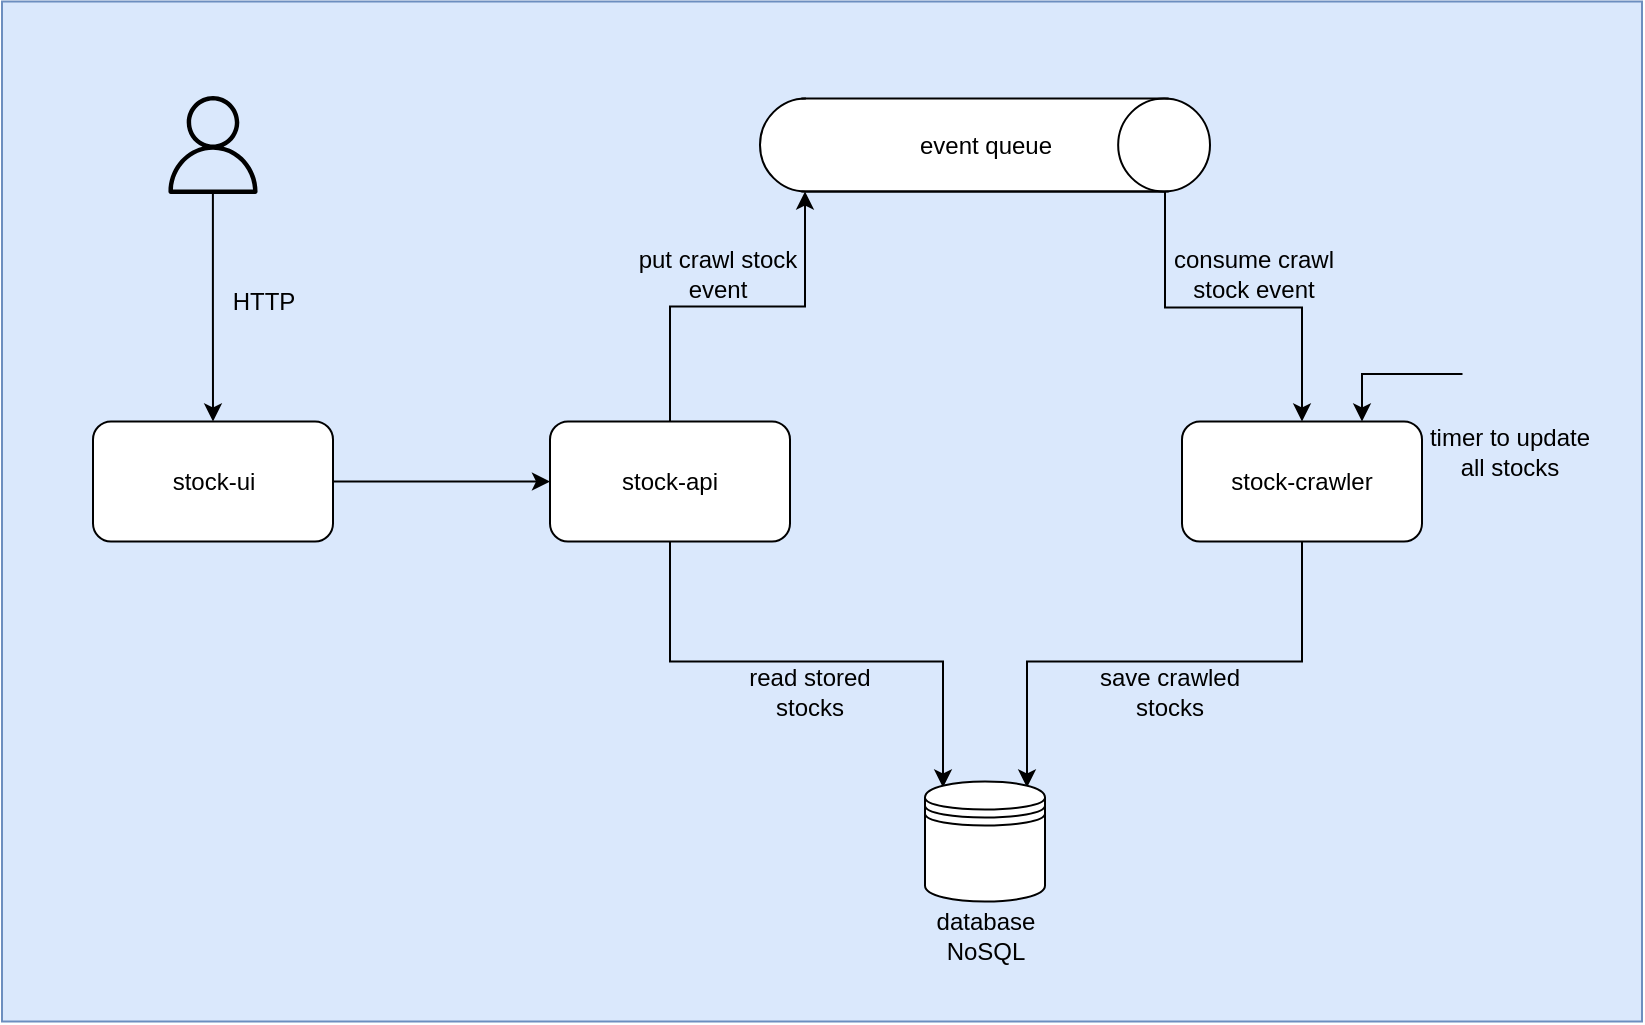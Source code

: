 <mxfile version="15.5.4" type="google"><diagram id="EMcevx24aiBLrsW4gXV5" name="Page-1"><mxGraphModel dx="2657" dy="625" grid="1" gridSize="10" guides="1" tooltips="1" connect="1" arrows="1" fold="1" page="1" pageScale="1" pageWidth="827" pageHeight="1169" math="0" shadow="0"><root><mxCell id="0"/><mxCell id="1" parent="0"/><mxCell id="1-0YJVBRFG-qNhprV-SS-14" value="" style="rounded=1;whiteSpace=wrap;html=1;arcSize=0;fillColor=#dae8fc;strokeColor=#6c8ebf;" vertex="1" parent="1"><mxGeometry x="-409" y="345.75" width="820" height="510" as="geometry"/></mxCell><mxCell id="1-0YJVBRFG-qNhprV-SS-10" style="edgeStyle=orthogonalEdgeStyle;rounded=0;orthogonalLoop=1;jettySize=auto;html=1;entryX=1;entryY=0.9;entryDx=0;entryDy=0;entryPerimeter=0;" edge="1" parent="1" source="1-0YJVBRFG-qNhprV-SS-1" target="1-0YJVBRFG-qNhprV-SS-7"><mxGeometry relative="1" as="geometry"/></mxCell><mxCell id="1-0YJVBRFG-qNhprV-SS-22" style="edgeStyle=orthogonalEdgeStyle;rounded=0;orthogonalLoop=1;jettySize=auto;html=1;entryX=0.15;entryY=0.05;entryDx=0;entryDy=0;entryPerimeter=0;" edge="1" parent="1" source="1-0YJVBRFG-qNhprV-SS-1" target="1-0YJVBRFG-qNhprV-SS-6"><mxGeometry relative="1" as="geometry"><Array as="points"><mxPoint x="-75" y="675.75"/><mxPoint x="62" y="675.75"/></Array></mxGeometry></mxCell><mxCell id="1-0YJVBRFG-qNhprV-SS-1" value="stock-api" style="rounded=1;whiteSpace=wrap;html=1;" vertex="1" parent="1"><mxGeometry x="-135" y="555.75" width="120" height="60" as="geometry"/></mxCell><mxCell id="1-0YJVBRFG-qNhprV-SS-24" style="edgeStyle=orthogonalEdgeStyle;rounded=0;orthogonalLoop=1;jettySize=auto;html=1;entryX=0.85;entryY=0.05;entryDx=0;entryDy=0;entryPerimeter=0;" edge="1" parent="1" source="1-0YJVBRFG-qNhprV-SS-2" target="1-0YJVBRFG-qNhprV-SS-6"><mxGeometry relative="1" as="geometry"><Array as="points"><mxPoint x="241" y="675.75"/><mxPoint x="104" y="675.75"/></Array></mxGeometry></mxCell><mxCell id="1-0YJVBRFG-qNhprV-SS-2" value="stock-crawler" style="rounded=1;whiteSpace=wrap;html=1;" vertex="1" parent="1"><mxGeometry x="181" y="555.75" width="120" height="60" as="geometry"/></mxCell><mxCell id="1-0YJVBRFG-qNhprV-SS-31" style="edgeStyle=orthogonalEdgeStyle;rounded=0;orthogonalLoop=1;jettySize=auto;html=1;entryX=0.5;entryY=0;entryDx=0;entryDy=0;fontColor=default;" edge="1" parent="1" source="1-0YJVBRFG-qNhprV-SS-4" target="1-0YJVBRFG-qNhprV-SS-26"><mxGeometry relative="1" as="geometry"/></mxCell><mxCell id="1-0YJVBRFG-qNhprV-SS-4" value="" style="sketch=0;outlineConnect=0;fontColor=#232F3E;fillColor=#000000;strokeColor=none;dashed=0;verticalLabelPosition=bottom;verticalAlign=top;align=center;html=1;fontSize=12;fontStyle=0;aspect=fixed;pointerEvents=1;shape=mxgraph.aws4.user;" vertex="1" parent="1"><mxGeometry x="-328" y="393" width="49" height="49" as="geometry"/></mxCell><mxCell id="1-0YJVBRFG-qNhprV-SS-6" value="" style="shape=datastore;whiteSpace=wrap;html=1;" vertex="1" parent="1"><mxGeometry x="52.5" y="735.75" width="60" height="60" as="geometry"/></mxCell><mxCell id="1-0YJVBRFG-qNhprV-SS-15" style="edgeStyle=orthogonalEdgeStyle;rounded=0;orthogonalLoop=1;jettySize=auto;html=1;exitX=1;exitY=0.1;exitDx=0;exitDy=0;exitPerimeter=0;" edge="1" parent="1" source="1-0YJVBRFG-qNhprV-SS-7" target="1-0YJVBRFG-qNhprV-SS-2"><mxGeometry relative="1" as="geometry"><Array as="points"><mxPoint x="173" y="498.75"/><mxPoint x="241" y="498.75"/></Array></mxGeometry></mxCell><mxCell id="1-0YJVBRFG-qNhprV-SS-7" value="" style="strokeWidth=1;html=1;shape=mxgraph.lean_mapping.mrp_erp;rotation=90;whiteSpace=wrap;labelBackgroundColor=none;fontColor=default;spacing=2;" vertex="1" parent="1"><mxGeometry x="59.25" y="305" width="46.5" height="225" as="geometry"/></mxCell><mxCell id="1-0YJVBRFG-qNhprV-SS-8" value="database&lt;br&gt;NoSQL" style="text;html=1;strokeColor=none;fillColor=none;align=center;verticalAlign=middle;whiteSpace=wrap;rounded=0;" vertex="1" parent="1"><mxGeometry x="52.5" y="795.75" width="60" height="34.25" as="geometry"/></mxCell><mxCell id="1-0YJVBRFG-qNhprV-SS-9" value="HTTP" style="text;html=1;strokeColor=none;fillColor=none;align=center;verticalAlign=middle;whiteSpace=wrap;rounded=0;" vertex="1" parent="1"><mxGeometry x="-303" y="486.25" width="50" height="20" as="geometry"/></mxCell><mxCell id="1-0YJVBRFG-qNhprV-SS-28" style="edgeStyle=orthogonalEdgeStyle;rounded=0;orthogonalLoop=1;jettySize=auto;html=1;entryX=0.75;entryY=0;entryDx=0;entryDy=0;" edge="1" parent="1" source="1-0YJVBRFG-qNhprV-SS-13" target="1-0YJVBRFG-qNhprV-SS-2"><mxGeometry relative="1" as="geometry"/></mxCell><mxCell id="1-0YJVBRFG-qNhprV-SS-13" value="" style="shape=image;html=1;verticalAlign=top;verticalLabelPosition=bottom;labelBackgroundColor=#ffffff;imageAspect=0;aspect=fixed;image=https://cdn4.iconfinder.com/data/icons/48-bubbles/48/37.Stopwatch-128.png;imageBackground=none;" vertex="1" parent="1"><mxGeometry x="321.25" y="508.25" width="47.5" height="47.5" as="geometry"/></mxCell><mxCell id="1-0YJVBRFG-qNhprV-SS-17" value="event queue" style="text;html=1;strokeColor=none;fillColor=none;align=center;verticalAlign=middle;whiteSpace=wrap;rounded=0;" vertex="1" parent="1"><mxGeometry x="42.5" y="407.5" width="80" height="20" as="geometry"/></mxCell><mxCell id="1-0YJVBRFG-qNhprV-SS-18" value="consume crawl stock event" style="text;html=1;strokeColor=none;fillColor=none;align=center;verticalAlign=middle;whiteSpace=wrap;rounded=0;" vertex="1" parent="1"><mxGeometry x="173" y="466.75" width="88" height="31" as="geometry"/></mxCell><mxCell id="1-0YJVBRFG-qNhprV-SS-19" value="put crawl stock event" style="text;html=1;strokeColor=none;fillColor=none;align=center;verticalAlign=middle;whiteSpace=wrap;rounded=0;" vertex="1" parent="1"><mxGeometry x="-95" y="466.75" width="88" height="31" as="geometry"/></mxCell><mxCell id="1-0YJVBRFG-qNhprV-SS-23" value="read stored stocks" style="text;html=1;strokeColor=none;fillColor=none;align=center;verticalAlign=middle;whiteSpace=wrap;rounded=0;" vertex="1" parent="1"><mxGeometry x="-49" y="675.75" width="88" height="31" as="geometry"/></mxCell><mxCell id="1-0YJVBRFG-qNhprV-SS-25" value="save crawled stocks" style="text;html=1;strokeColor=none;fillColor=none;align=center;verticalAlign=middle;whiteSpace=wrap;rounded=0;" vertex="1" parent="1"><mxGeometry x="131" y="675.75" width="88" height="31" as="geometry"/></mxCell><mxCell id="1-0YJVBRFG-qNhprV-SS-30" style="edgeStyle=orthogonalEdgeStyle;rounded=0;orthogonalLoop=1;jettySize=auto;html=1;fontColor=default;" edge="1" parent="1" source="1-0YJVBRFG-qNhprV-SS-26" target="1-0YJVBRFG-qNhprV-SS-1"><mxGeometry relative="1" as="geometry"/></mxCell><mxCell id="1-0YJVBRFG-qNhprV-SS-26" value="stock-ui" style="rounded=1;whiteSpace=wrap;html=1;" vertex="1" parent="1"><mxGeometry x="-363.5" y="555.75" width="120" height="60" as="geometry"/></mxCell><mxCell id="1-0YJVBRFG-qNhprV-SS-27" value="timer to update all stocks" style="text;html=1;strokeColor=none;fillColor=none;align=center;verticalAlign=middle;whiteSpace=wrap;rounded=0;" vertex="1" parent="1"><mxGeometry x="301" y="555.75" width="88" height="31" as="geometry"/></mxCell></root></mxGraphModel></diagram></mxfile>